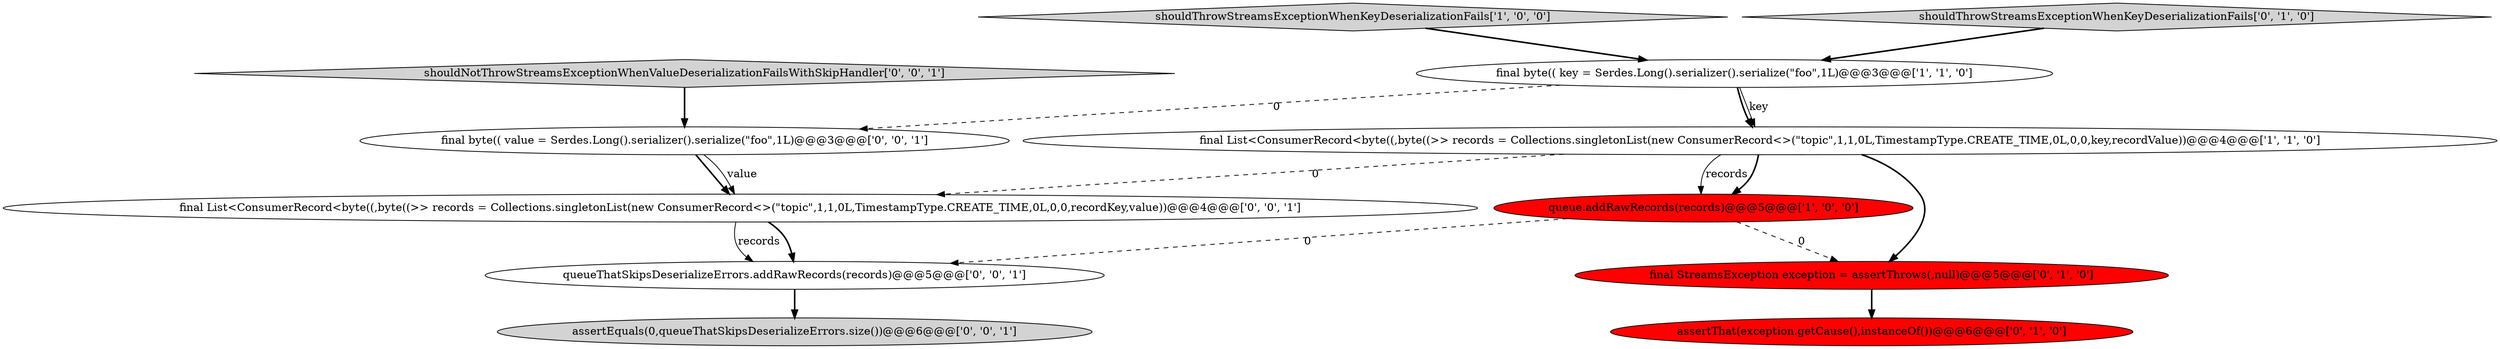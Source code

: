 digraph {
6 [style = filled, label = "assertThat(exception.getCause(),instanceOf())@@@6@@@['0', '1', '0']", fillcolor = red, shape = ellipse image = "AAA1AAABBB2BBB"];
9 [style = filled, label = "assertEquals(0,queueThatSkipsDeserializeErrors.size())@@@6@@@['0', '0', '1']", fillcolor = lightgray, shape = ellipse image = "AAA0AAABBB3BBB"];
5 [style = filled, label = "final StreamsException exception = assertThrows(,null)@@@5@@@['0', '1', '0']", fillcolor = red, shape = ellipse image = "AAA1AAABBB2BBB"];
10 [style = filled, label = "shouldNotThrowStreamsExceptionWhenValueDeserializationFailsWithSkipHandler['0', '0', '1']", fillcolor = lightgray, shape = diamond image = "AAA0AAABBB3BBB"];
11 [style = filled, label = "final byte(( value = Serdes.Long().serializer().serialize(\"foo\",1L)@@@3@@@['0', '0', '1']", fillcolor = white, shape = ellipse image = "AAA0AAABBB3BBB"];
7 [style = filled, label = "queueThatSkipsDeserializeErrors.addRawRecords(records)@@@5@@@['0', '0', '1']", fillcolor = white, shape = ellipse image = "AAA0AAABBB3BBB"];
1 [style = filled, label = "final byte(( key = Serdes.Long().serializer().serialize(\"foo\",1L)@@@3@@@['1', '1', '0']", fillcolor = white, shape = ellipse image = "AAA0AAABBB1BBB"];
0 [style = filled, label = "shouldThrowStreamsExceptionWhenKeyDeserializationFails['1', '0', '0']", fillcolor = lightgray, shape = diamond image = "AAA0AAABBB1BBB"];
3 [style = filled, label = "queue.addRawRecords(records)@@@5@@@['1', '0', '0']", fillcolor = red, shape = ellipse image = "AAA1AAABBB1BBB"];
4 [style = filled, label = "shouldThrowStreamsExceptionWhenKeyDeserializationFails['0', '1', '0']", fillcolor = lightgray, shape = diamond image = "AAA0AAABBB2BBB"];
2 [style = filled, label = "final List<ConsumerRecord<byte((,byte((>> records = Collections.singletonList(new ConsumerRecord<>(\"topic\",1,1,0L,TimestampType.CREATE_TIME,0L,0,0,key,recordValue))@@@4@@@['1', '1', '0']", fillcolor = white, shape = ellipse image = "AAA0AAABBB1BBB"];
8 [style = filled, label = "final List<ConsumerRecord<byte((,byte((>> records = Collections.singletonList(new ConsumerRecord<>(\"topic\",1,1,0L,TimestampType.CREATE_TIME,0L,0,0,recordKey,value))@@@4@@@['0', '0', '1']", fillcolor = white, shape = ellipse image = "AAA0AAABBB3BBB"];
8->7 [style = bold, label=""];
7->9 [style = bold, label=""];
3->5 [style = dashed, label="0"];
11->8 [style = bold, label=""];
2->3 [style = solid, label="records"];
1->2 [style = bold, label=""];
11->8 [style = solid, label="value"];
4->1 [style = bold, label=""];
5->6 [style = bold, label=""];
8->7 [style = solid, label="records"];
1->2 [style = solid, label="key"];
2->8 [style = dashed, label="0"];
1->11 [style = dashed, label="0"];
0->1 [style = bold, label=""];
3->7 [style = dashed, label="0"];
2->3 [style = bold, label=""];
2->5 [style = bold, label=""];
10->11 [style = bold, label=""];
}
